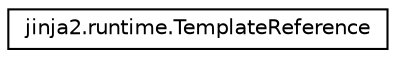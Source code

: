 digraph "Graphical Class Hierarchy"
{
 // LATEX_PDF_SIZE
  edge [fontname="Helvetica",fontsize="10",labelfontname="Helvetica",labelfontsize="10"];
  node [fontname="Helvetica",fontsize="10",shape=record];
  rankdir="LR";
  Node0 [label="jinja2.runtime.TemplateReference",height=0.2,width=0.4,color="black", fillcolor="white", style="filled",URL="$classjinja2_1_1runtime_1_1TemplateReference.html",tooltip=" "];
}
